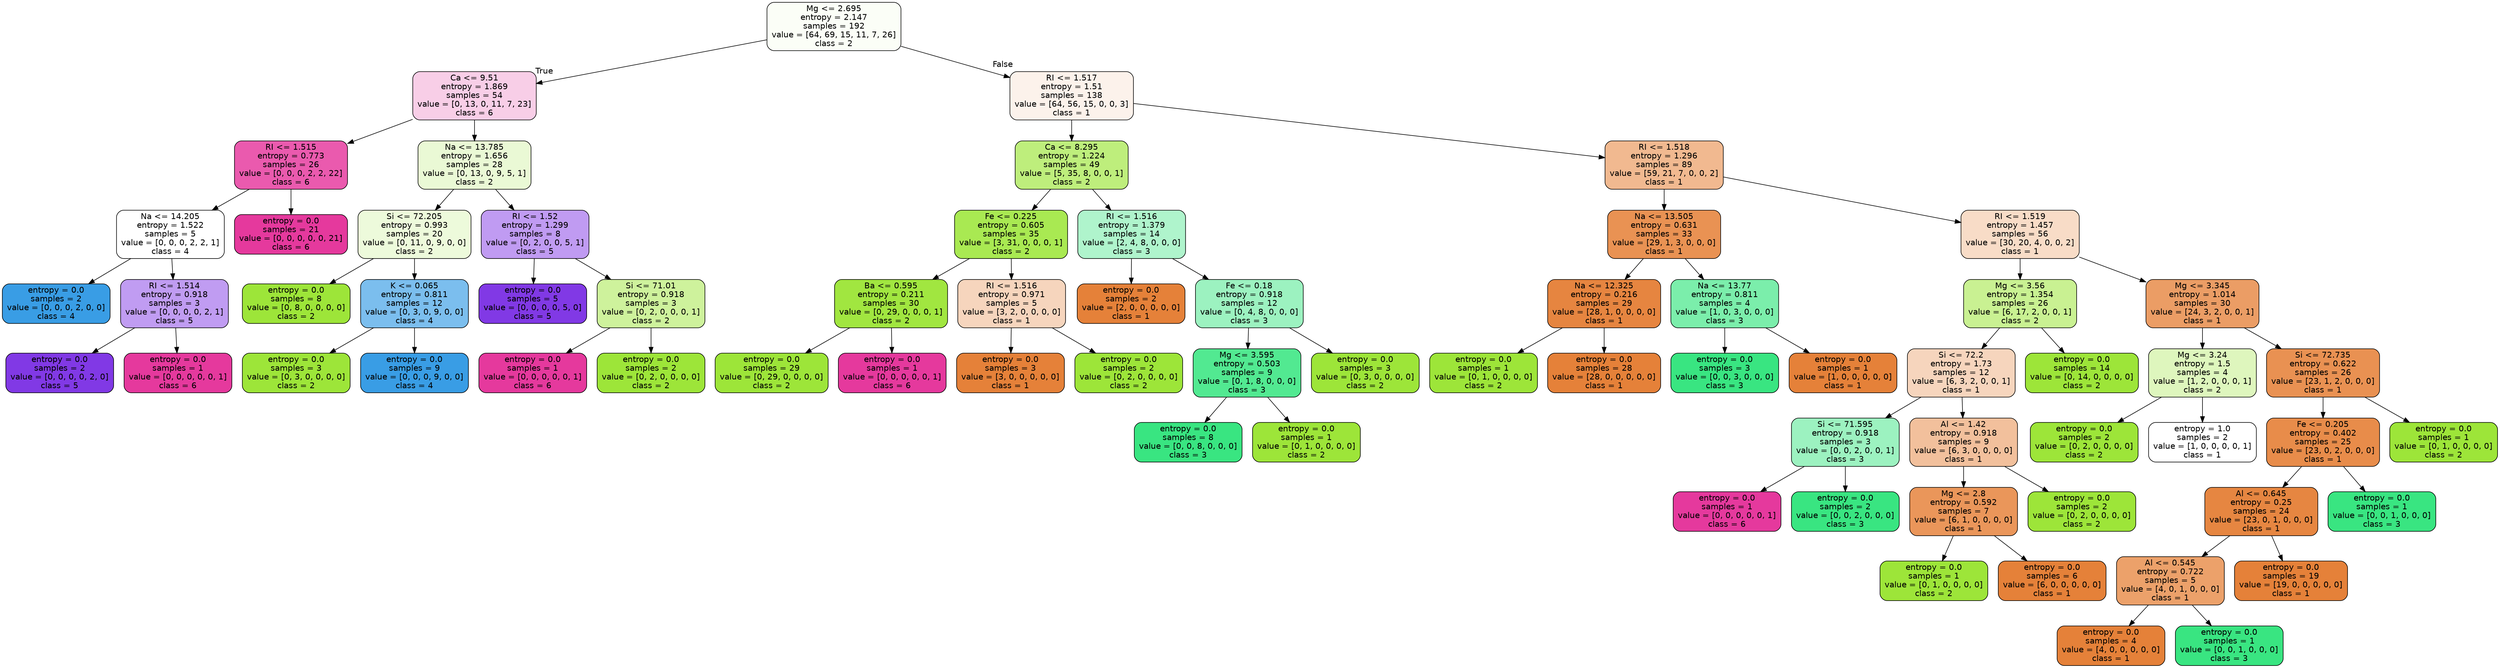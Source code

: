 digraph Tree {
node [shape=box, style="filled, rounded", color="black", fontname=helvetica] ;
edge [fontname=helvetica] ;
0 [label="Mg <= 2.695\nentropy = 2.147\nsamples = 192\nvalue = [64, 69, 15, 11, 7, 26]\nclass = 2", fillcolor="#9de5390a"] ;
1 [label="Ca <= 9.51\nentropy = 1.869\nsamples = 54\nvalue = [0, 13, 0, 11, 7, 23]\nclass = 6", fillcolor="#e5399d3e"] ;
0 -> 1 [labeldistance=2.5, labelangle=45, headlabel="True"] ;
2 [label="RI <= 1.515\nentropy = 0.773\nsamples = 26\nvalue = [0, 0, 0, 2, 2, 22]\nclass = 6", fillcolor="#e5399dd4"] ;
1 -> 2 ;
3 [label="Na <= 14.205\nentropy = 1.522\nsamples = 5\nvalue = [0, 0, 0, 2, 2, 1]\nclass = 4", fillcolor="#399de500"] ;
2 -> 3 ;
4 [label="entropy = 0.0\nsamples = 2\nvalue = [0, 0, 0, 2, 0, 0]\nclass = 4", fillcolor="#399de5ff"] ;
3 -> 4 ;
5 [label="RI <= 1.514\nentropy = 0.918\nsamples = 3\nvalue = [0, 0, 0, 0, 2, 1]\nclass = 5", fillcolor="#8139e57f"] ;
3 -> 5 ;
6 [label="entropy = 0.0\nsamples = 2\nvalue = [0, 0, 0, 0, 2, 0]\nclass = 5", fillcolor="#8139e5ff"] ;
5 -> 6 ;
7 [label="entropy = 0.0\nsamples = 1\nvalue = [0, 0, 0, 0, 0, 1]\nclass = 6", fillcolor="#e5399dff"] ;
5 -> 7 ;
8 [label="entropy = 0.0\nsamples = 21\nvalue = [0, 0, 0, 0, 0, 21]\nclass = 6", fillcolor="#e5399dff"] ;
2 -> 8 ;
9 [label="Na <= 13.785\nentropy = 1.656\nsamples = 28\nvalue = [0, 13, 0, 9, 5, 1]\nclass = 2", fillcolor="#9de53936"] ;
1 -> 9 ;
10 [label="Si <= 72.205\nentropy = 0.993\nsamples = 20\nvalue = [0, 11, 0, 9, 0, 0]\nclass = 2", fillcolor="#9de5392e"] ;
9 -> 10 ;
11 [label="entropy = 0.0\nsamples = 8\nvalue = [0, 8, 0, 0, 0, 0]\nclass = 2", fillcolor="#9de539ff"] ;
10 -> 11 ;
12 [label="K <= 0.065\nentropy = 0.811\nsamples = 12\nvalue = [0, 3, 0, 9, 0, 0]\nclass = 4", fillcolor="#399de5aa"] ;
10 -> 12 ;
13 [label="entropy = 0.0\nsamples = 3\nvalue = [0, 3, 0, 0, 0, 0]\nclass = 2", fillcolor="#9de539ff"] ;
12 -> 13 ;
14 [label="entropy = 0.0\nsamples = 9\nvalue = [0, 0, 0, 9, 0, 0]\nclass = 4", fillcolor="#399de5ff"] ;
12 -> 14 ;
15 [label="RI <= 1.52\nentropy = 1.299\nsamples = 8\nvalue = [0, 2, 0, 0, 5, 1]\nclass = 5", fillcolor="#8139e580"] ;
9 -> 15 ;
16 [label="entropy = 0.0\nsamples = 5\nvalue = [0, 0, 0, 0, 5, 0]\nclass = 5", fillcolor="#8139e5ff"] ;
15 -> 16 ;
17 [label="Si <= 71.01\nentropy = 0.918\nsamples = 3\nvalue = [0, 2, 0, 0, 0, 1]\nclass = 2", fillcolor="#9de5397f"] ;
15 -> 17 ;
18 [label="entropy = 0.0\nsamples = 1\nvalue = [0, 0, 0, 0, 0, 1]\nclass = 6", fillcolor="#e5399dff"] ;
17 -> 18 ;
19 [label="entropy = 0.0\nsamples = 2\nvalue = [0, 2, 0, 0, 0, 0]\nclass = 2", fillcolor="#9de539ff"] ;
17 -> 19 ;
20 [label="RI <= 1.517\nentropy = 1.51\nsamples = 138\nvalue = [64, 56, 15, 0, 0, 3]\nclass = 1", fillcolor="#e5813919"] ;
0 -> 20 [labeldistance=2.5, labelangle=-45, headlabel="False"] ;
21 [label="Ca <= 8.295\nentropy = 1.224\nsamples = 49\nvalue = [5, 35, 8, 0, 0, 1]\nclass = 2", fillcolor="#9de539a8"] ;
20 -> 21 ;
22 [label="Fe <= 0.225\nentropy = 0.605\nsamples = 35\nvalue = [3, 31, 0, 0, 0, 1]\nclass = 2", fillcolor="#9de539df"] ;
21 -> 22 ;
23 [label="Ba <= 0.595\nentropy = 0.211\nsamples = 30\nvalue = [0, 29, 0, 0, 0, 1]\nclass = 2", fillcolor="#9de539f6"] ;
22 -> 23 ;
24 [label="entropy = 0.0\nsamples = 29\nvalue = [0, 29, 0, 0, 0, 0]\nclass = 2", fillcolor="#9de539ff"] ;
23 -> 24 ;
25 [label="entropy = 0.0\nsamples = 1\nvalue = [0, 0, 0, 0, 0, 1]\nclass = 6", fillcolor="#e5399dff"] ;
23 -> 25 ;
26 [label="RI <= 1.516\nentropy = 0.971\nsamples = 5\nvalue = [3, 2, 0, 0, 0, 0]\nclass = 1", fillcolor="#e5813955"] ;
22 -> 26 ;
27 [label="entropy = 0.0\nsamples = 3\nvalue = [3, 0, 0, 0, 0, 0]\nclass = 1", fillcolor="#e58139ff"] ;
26 -> 27 ;
28 [label="entropy = 0.0\nsamples = 2\nvalue = [0, 2, 0, 0, 0, 0]\nclass = 2", fillcolor="#9de539ff"] ;
26 -> 28 ;
29 [label="RI <= 1.516\nentropy = 1.379\nsamples = 14\nvalue = [2, 4, 8, 0, 0, 0]\nclass = 3", fillcolor="#39e58166"] ;
21 -> 29 ;
30 [label="entropy = 0.0\nsamples = 2\nvalue = [2, 0, 0, 0, 0, 0]\nclass = 1", fillcolor="#e58139ff"] ;
29 -> 30 ;
31 [label="Fe <= 0.18\nentropy = 0.918\nsamples = 12\nvalue = [0, 4, 8, 0, 0, 0]\nclass = 3", fillcolor="#39e5817f"] ;
29 -> 31 ;
32 [label="Mg <= 3.595\nentropy = 0.503\nsamples = 9\nvalue = [0, 1, 8, 0, 0, 0]\nclass = 3", fillcolor="#39e581df"] ;
31 -> 32 ;
33 [label="entropy = 0.0\nsamples = 8\nvalue = [0, 0, 8, 0, 0, 0]\nclass = 3", fillcolor="#39e581ff"] ;
32 -> 33 ;
34 [label="entropy = 0.0\nsamples = 1\nvalue = [0, 1, 0, 0, 0, 0]\nclass = 2", fillcolor="#9de539ff"] ;
32 -> 34 ;
35 [label="entropy = 0.0\nsamples = 3\nvalue = [0, 3, 0, 0, 0, 0]\nclass = 2", fillcolor="#9de539ff"] ;
31 -> 35 ;
36 [label="RI <= 1.518\nentropy = 1.296\nsamples = 89\nvalue = [59, 21, 7, 0, 0, 2]\nclass = 1", fillcolor="#e581398e"] ;
20 -> 36 ;
37 [label="Na <= 13.505\nentropy = 0.631\nsamples = 33\nvalue = [29, 1, 3, 0, 0, 0]\nclass = 1", fillcolor="#e58139dd"] ;
36 -> 37 ;
38 [label="Na <= 12.325\nentropy = 0.216\nsamples = 29\nvalue = [28, 1, 0, 0, 0, 0]\nclass = 1", fillcolor="#e58139f6"] ;
37 -> 38 ;
39 [label="entropy = 0.0\nsamples = 1\nvalue = [0, 1, 0, 0, 0, 0]\nclass = 2", fillcolor="#9de539ff"] ;
38 -> 39 ;
40 [label="entropy = 0.0\nsamples = 28\nvalue = [28, 0, 0, 0, 0, 0]\nclass = 1", fillcolor="#e58139ff"] ;
38 -> 40 ;
41 [label="Na <= 13.77\nentropy = 0.811\nsamples = 4\nvalue = [1, 0, 3, 0, 0, 0]\nclass = 3", fillcolor="#39e581aa"] ;
37 -> 41 ;
42 [label="entropy = 0.0\nsamples = 3\nvalue = [0, 0, 3, 0, 0, 0]\nclass = 3", fillcolor="#39e581ff"] ;
41 -> 42 ;
43 [label="entropy = 0.0\nsamples = 1\nvalue = [1, 0, 0, 0, 0, 0]\nclass = 1", fillcolor="#e58139ff"] ;
41 -> 43 ;
44 [label="RI <= 1.519\nentropy = 1.457\nsamples = 56\nvalue = [30, 20, 4, 0, 0, 2]\nclass = 1", fillcolor="#e5813947"] ;
36 -> 44 ;
45 [label="Mg <= 3.56\nentropy = 1.354\nsamples = 26\nvalue = [6, 17, 2, 0, 0, 1]\nclass = 2", fillcolor="#9de5398c"] ;
44 -> 45 ;
46 [label="Si <= 72.2\nentropy = 1.73\nsamples = 12\nvalue = [6, 3, 2, 0, 0, 1]\nclass = 1", fillcolor="#e5813955"] ;
45 -> 46 ;
47 [label="Si <= 71.595\nentropy = 0.918\nsamples = 3\nvalue = [0, 0, 2, 0, 0, 1]\nclass = 3", fillcolor="#39e5817f"] ;
46 -> 47 ;
48 [label="entropy = 0.0\nsamples = 1\nvalue = [0, 0, 0, 0, 0, 1]\nclass = 6", fillcolor="#e5399dff"] ;
47 -> 48 ;
49 [label="entropy = 0.0\nsamples = 2\nvalue = [0, 0, 2, 0, 0, 0]\nclass = 3", fillcolor="#39e581ff"] ;
47 -> 49 ;
50 [label="Al <= 1.42\nentropy = 0.918\nsamples = 9\nvalue = [6, 3, 0, 0, 0, 0]\nclass = 1", fillcolor="#e581397f"] ;
46 -> 50 ;
51 [label="Mg <= 2.8\nentropy = 0.592\nsamples = 7\nvalue = [6, 1, 0, 0, 0, 0]\nclass = 1", fillcolor="#e58139d4"] ;
50 -> 51 ;
52 [label="entropy = 0.0\nsamples = 1\nvalue = [0, 1, 0, 0, 0, 0]\nclass = 2", fillcolor="#9de539ff"] ;
51 -> 52 ;
53 [label="entropy = 0.0\nsamples = 6\nvalue = [6, 0, 0, 0, 0, 0]\nclass = 1", fillcolor="#e58139ff"] ;
51 -> 53 ;
54 [label="entropy = 0.0\nsamples = 2\nvalue = [0, 2, 0, 0, 0, 0]\nclass = 2", fillcolor="#9de539ff"] ;
50 -> 54 ;
55 [label="entropy = 0.0\nsamples = 14\nvalue = [0, 14, 0, 0, 0, 0]\nclass = 2", fillcolor="#9de539ff"] ;
45 -> 55 ;
56 [label="Mg <= 3.345\nentropy = 1.014\nsamples = 30\nvalue = [24, 3, 2, 0, 0, 1]\nclass = 1", fillcolor="#e58139c6"] ;
44 -> 56 ;
57 [label="Mg <= 3.24\nentropy = 1.5\nsamples = 4\nvalue = [1, 2, 0, 0, 0, 1]\nclass = 2", fillcolor="#9de53955"] ;
56 -> 57 ;
58 [label="entropy = 0.0\nsamples = 2\nvalue = [0, 2, 0, 0, 0, 0]\nclass = 2", fillcolor="#9de539ff"] ;
57 -> 58 ;
59 [label="entropy = 1.0\nsamples = 2\nvalue = [1, 0, 0, 0, 0, 1]\nclass = 1", fillcolor="#e5813900"] ;
57 -> 59 ;
60 [label="Si <= 72.735\nentropy = 0.622\nsamples = 26\nvalue = [23, 1, 2, 0, 0, 0]\nclass = 1", fillcolor="#e58139df"] ;
56 -> 60 ;
61 [label="Fe <= 0.205\nentropy = 0.402\nsamples = 25\nvalue = [23, 0, 2, 0, 0, 0]\nclass = 1", fillcolor="#e58139e9"] ;
60 -> 61 ;
62 [label="Al <= 0.645\nentropy = 0.25\nsamples = 24\nvalue = [23, 0, 1, 0, 0, 0]\nclass = 1", fillcolor="#e58139f4"] ;
61 -> 62 ;
63 [label="Al <= 0.545\nentropy = 0.722\nsamples = 5\nvalue = [4, 0, 1, 0, 0, 0]\nclass = 1", fillcolor="#e58139bf"] ;
62 -> 63 ;
64 [label="entropy = 0.0\nsamples = 4\nvalue = [4, 0, 0, 0, 0, 0]\nclass = 1", fillcolor="#e58139ff"] ;
63 -> 64 ;
65 [label="entropy = 0.0\nsamples = 1\nvalue = [0, 0, 1, 0, 0, 0]\nclass = 3", fillcolor="#39e581ff"] ;
63 -> 65 ;
66 [label="entropy = 0.0\nsamples = 19\nvalue = [19, 0, 0, 0, 0, 0]\nclass = 1", fillcolor="#e58139ff"] ;
62 -> 66 ;
67 [label="entropy = 0.0\nsamples = 1\nvalue = [0, 0, 1, 0, 0, 0]\nclass = 3", fillcolor="#39e581ff"] ;
61 -> 67 ;
68 [label="entropy = 0.0\nsamples = 1\nvalue = [0, 1, 0, 0, 0, 0]\nclass = 2", fillcolor="#9de539ff"] ;
60 -> 68 ;
}
